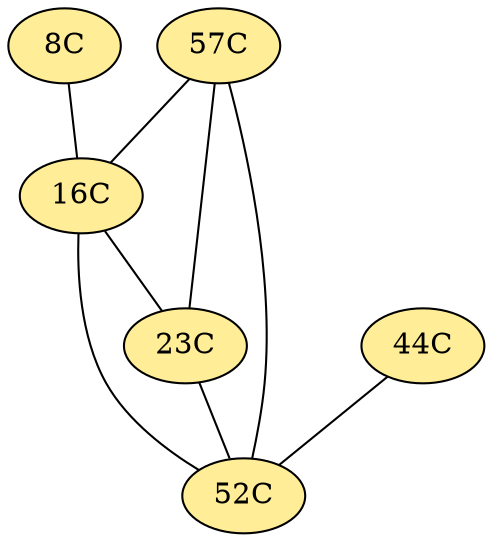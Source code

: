 // The Round Table
graph {
	"57C" [fillcolor="#FFED97" style=radial]
	"16C" [fillcolor="#FFED97" style=radial]
	"57C" -- "16C" [penwidth=1]
	"57C" [fillcolor="#FFED97" style=radial]
	"52C" [fillcolor="#FFED97" style=radial]
	"57C" -- "52C" [penwidth=1]
	"57C" [fillcolor="#FFED97" style=radial]
	"23C" [fillcolor="#FFED97" style=radial]
	"57C" -- "23C" [penwidth=1]
	"8C" [fillcolor="#FFED97" style=radial]
	"16C" [fillcolor="#FFED97" style=radial]
	"8C" -- "16C" [penwidth=1]
	"16C" [fillcolor="#FFED97" style=radial]
	"52C" [fillcolor="#FFED97" style=radial]
	"16C" -- "52C" [penwidth=1]
	"16C" [fillcolor="#FFED97" style=radial]
	"23C" [fillcolor="#FFED97" style=radial]
	"16C" -- "23C" [penwidth=1]
	"23C" [fillcolor="#FFED97" style=radial]
	"52C" [fillcolor="#FFED97" style=radial]
	"23C" -- "52C" [penwidth=1]
	"44C" [fillcolor="#FFED97" style=radial]
	"52C" [fillcolor="#FFED97" style=radial]
	"44C" -- "52C" [penwidth=1]
}
